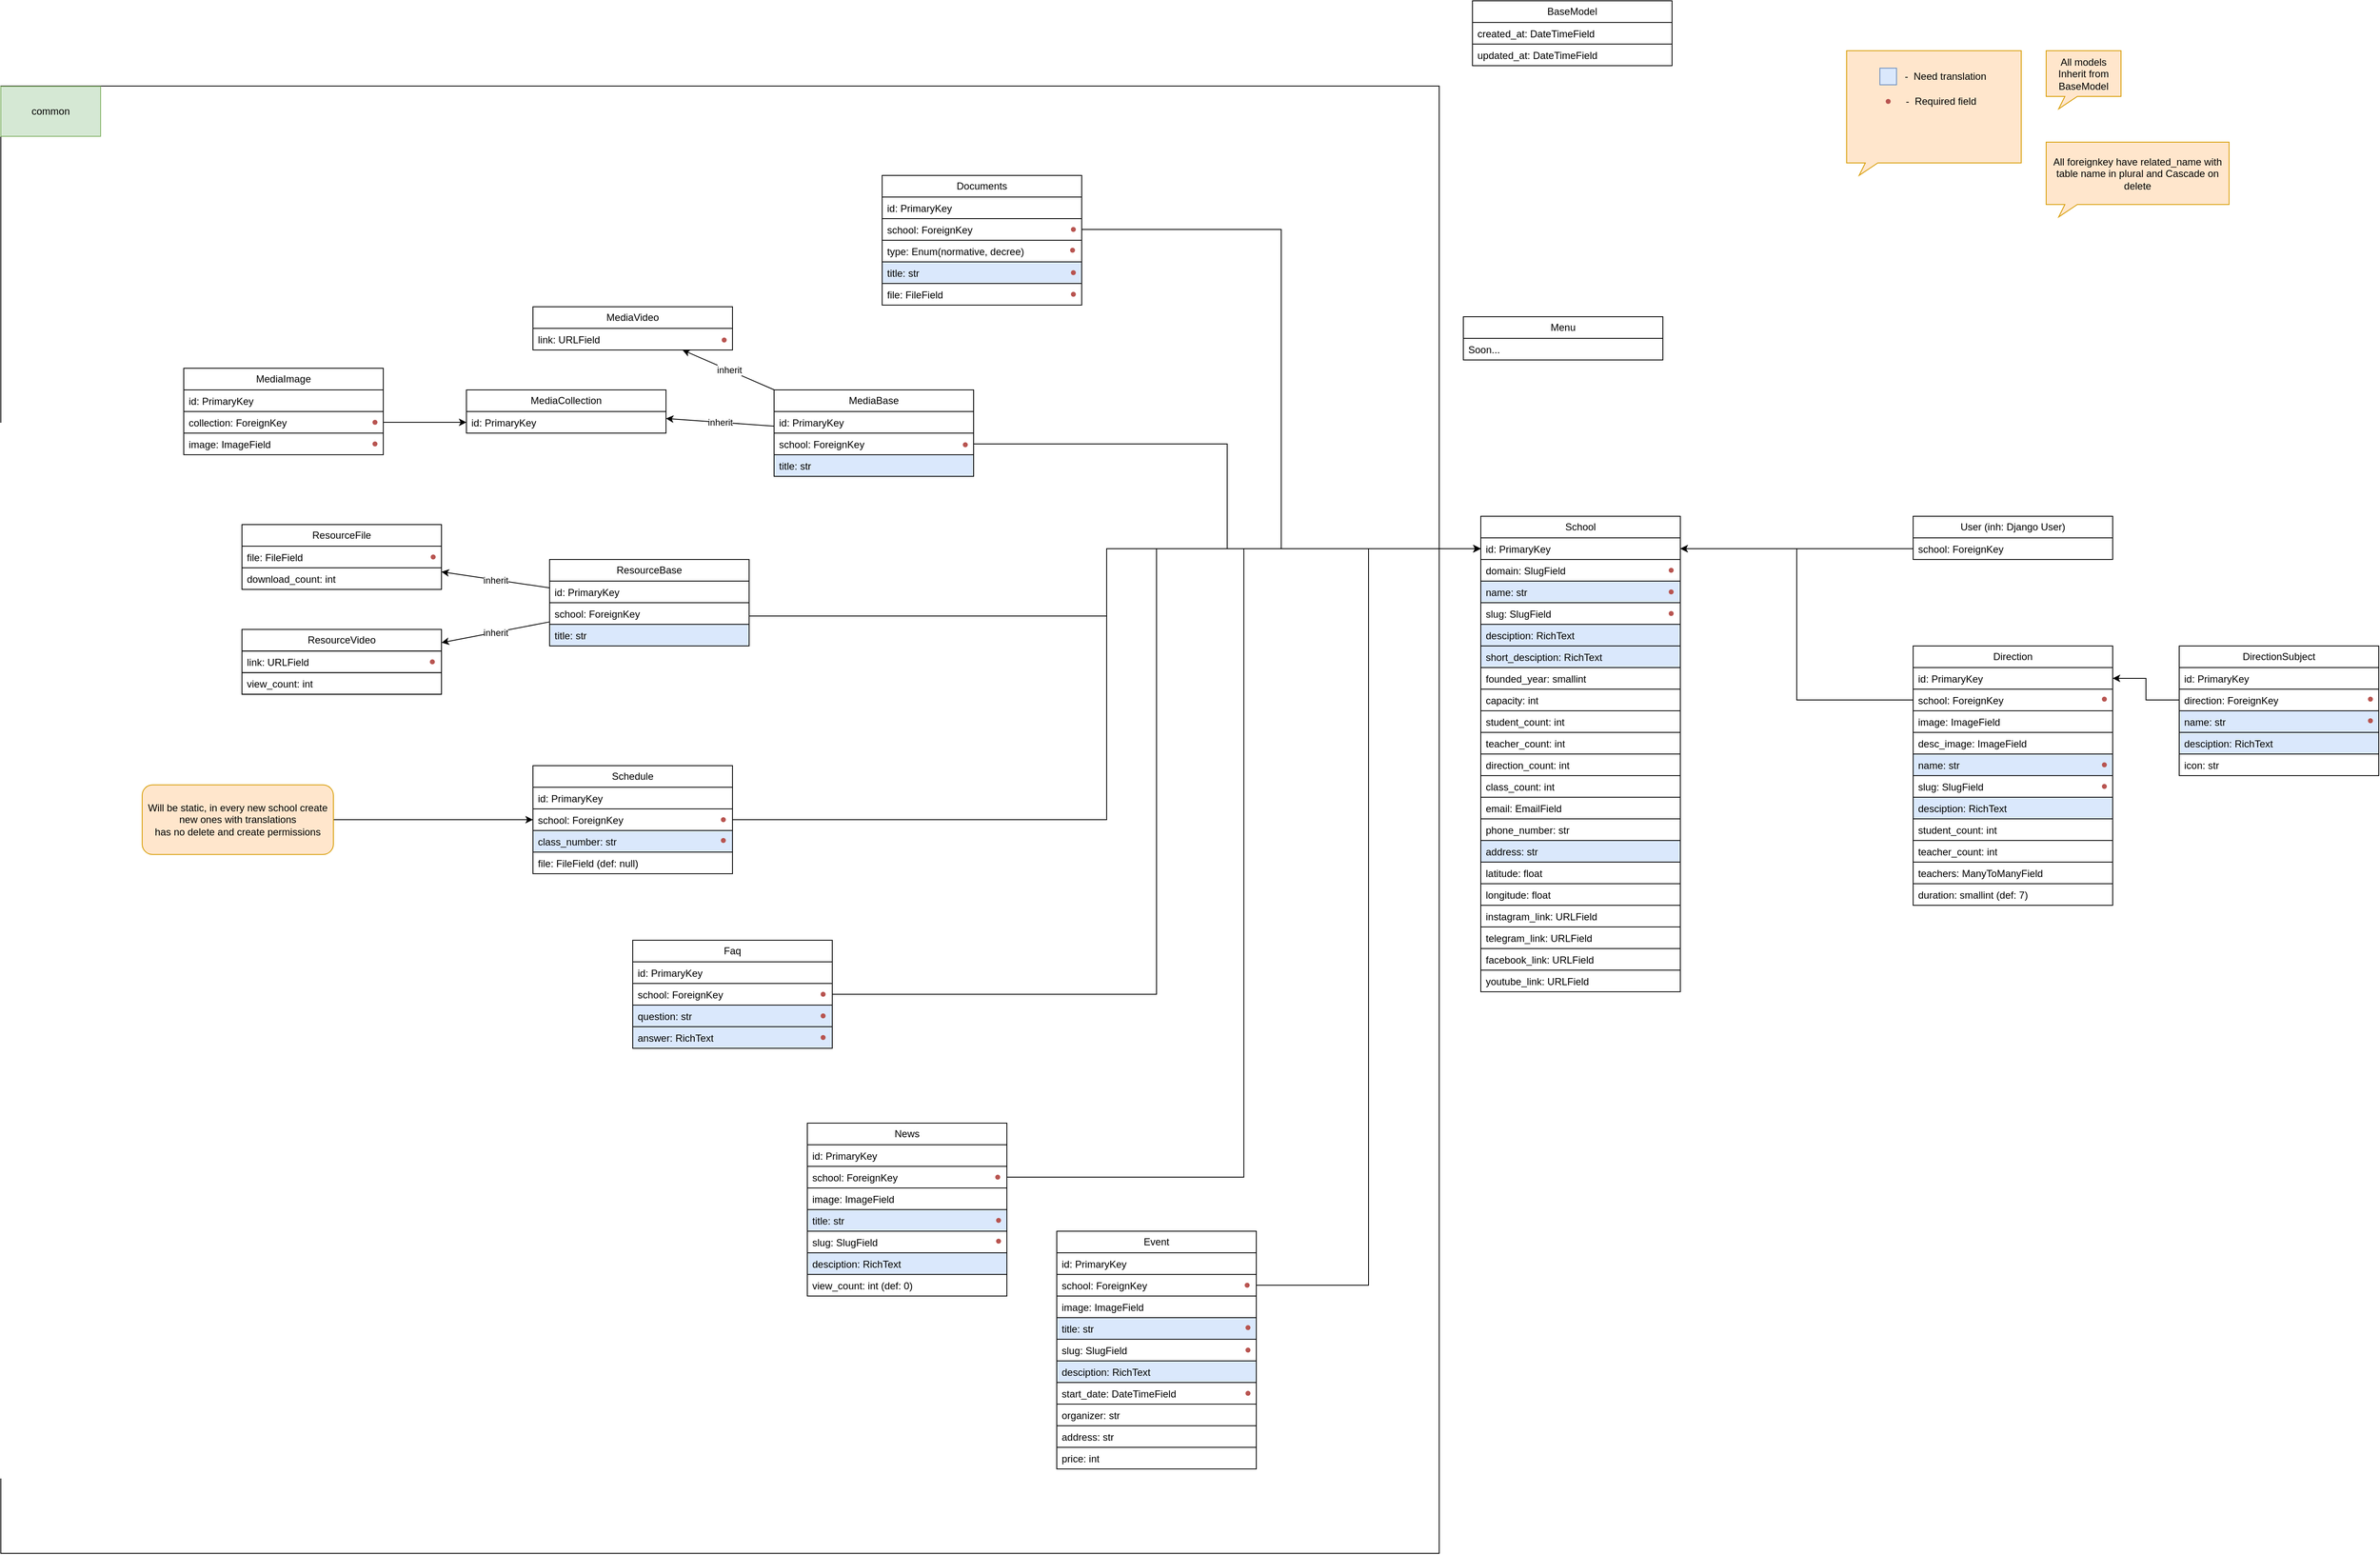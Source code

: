 <mxfile version="27.0.2">
  <diagram name="Страница — 1" id="idz48Kh1N43ma_Tko4TW">
    <mxGraphModel dx="3466" dy="2366" grid="1" gridSize="10" guides="1" tooltips="1" connect="1" arrows="1" fold="1" page="1" pageScale="1" pageWidth="10000" pageHeight="10000" math="0" shadow="0">
      <root>
        <mxCell id="0" />
        <mxCell id="1" parent="0" />
        <mxCell id="mSaknpqcMUBJ54xvDAs8-65" value="User (inh: Django User)" style="swimlane;fontStyle=0;childLayout=stackLayout;horizontal=1;startSize=26;fillColor=none;horizontalStack=0;resizeParent=1;resizeParentMax=0;resizeLast=0;collapsible=1;marginBottom=0;whiteSpace=wrap;html=1;" vertex="1" parent="1">
          <mxGeometry x="4350" y="1060" width="240" height="52" as="geometry" />
        </mxCell>
        <mxCell id="mSaknpqcMUBJ54xvDAs8-66" value="school: ForeignKey" style="text;strokeColor=default;fillColor=none;align=left;verticalAlign=top;spacingLeft=4;spacingRight=4;overflow=hidden;rotatable=0;points=[[0,0.5],[1,0.5]];portConstraint=eastwest;whiteSpace=wrap;html=1;" vertex="1" parent="mSaknpqcMUBJ54xvDAs8-65">
          <mxGeometry y="26" width="240" height="26" as="geometry" />
        </mxCell>
        <mxCell id="mSaknpqcMUBJ54xvDAs8-78" style="edgeStyle=orthogonalEdgeStyle;rounded=0;orthogonalLoop=1;jettySize=auto;html=1;" edge="1" parent="1" source="mSaknpqcMUBJ54xvDAs8-66" target="mSaknpqcMUBJ54xvDAs8-53">
          <mxGeometry relative="1" as="geometry" />
        </mxCell>
        <mxCell id="mSaknpqcMUBJ54xvDAs8-93" style="edgeStyle=orthogonalEdgeStyle;rounded=0;orthogonalLoop=1;jettySize=auto;html=1;" edge="1" parent="1" source="mSaknpqcMUBJ54xvDAs8-92" target="mSaknpqcMUBJ54xvDAs8-53">
          <mxGeometry relative="1" as="geometry" />
        </mxCell>
        <mxCell id="mSaknpqcMUBJ54xvDAs8-113" value="BaseModel" style="swimlane;fontStyle=0;childLayout=stackLayout;horizontal=1;startSize=26;fillColor=none;horizontalStack=0;resizeParent=1;resizeParentMax=0;resizeLast=0;collapsible=1;marginBottom=0;whiteSpace=wrap;html=1;" vertex="1" parent="1">
          <mxGeometry x="3820" y="440" width="240" height="78" as="geometry" />
        </mxCell>
        <mxCell id="mSaknpqcMUBJ54xvDAs8-114" value="created_at: DateTimeField" style="text;strokeColor=default;fillColor=none;align=left;verticalAlign=top;spacingLeft=4;spacingRight=4;overflow=hidden;rotatable=0;points=[[0,0.5],[1,0.5]];portConstraint=eastwest;whiteSpace=wrap;html=1;" vertex="1" parent="mSaknpqcMUBJ54xvDAs8-113">
          <mxGeometry y="26" width="240" height="26" as="geometry" />
        </mxCell>
        <mxCell id="mSaknpqcMUBJ54xvDAs8-115" value="updated_at: DateTimeField" style="text;strokeColor=default;fillColor=none;align=left;verticalAlign=top;spacingLeft=4;spacingRight=4;overflow=hidden;rotatable=0;points=[[0,0.5],[1,0.5]];portConstraint=eastwest;whiteSpace=wrap;html=1;" vertex="1" parent="mSaknpqcMUBJ54xvDAs8-113">
          <mxGeometry y="52" width="240" height="26" as="geometry" />
        </mxCell>
        <mxCell id="mSaknpqcMUBJ54xvDAs8-118" value="All models&lt;div&gt;Inherit from&lt;/div&gt;&lt;div&gt;BaseModel&lt;/div&gt;" style="whiteSpace=wrap;html=1;shape=mxgraph.basic.rectCallout;dx=30;dy=15;boundedLbl=1;fillColor=#ffe6cc;strokeColor=#d79b00;" vertex="1" parent="1">
          <mxGeometry x="4510" y="500" width="90" height="70" as="geometry" />
        </mxCell>
        <mxCell id="mSaknpqcMUBJ54xvDAs8-126" style="edgeStyle=orthogonalEdgeStyle;rounded=0;orthogonalLoop=1;jettySize=auto;html=1;" edge="1" parent="1" source="mSaknpqcMUBJ54xvDAs8-125" target="mSaknpqcMUBJ54xvDAs8-123">
          <mxGeometry relative="1" as="geometry" />
        </mxCell>
        <mxCell id="mSaknpqcMUBJ54xvDAs8-134" value="All foreignkey&amp;nbsp;&lt;span style=&quot;background-color: transparent; color: light-dark(rgb(0, 0, 0), rgb(255, 255, 255));&quot;&gt;have&amp;nbsp;related_name with table name in plural and Cascade on delete&lt;/span&gt;" style="whiteSpace=wrap;html=1;shape=mxgraph.basic.rectCallout;dx=30;dy=15;boundedLbl=1;fillColor=#ffe6cc;strokeColor=#d79b00;" vertex="1" parent="1">
          <mxGeometry x="4510" y="610" width="220" height="90" as="geometry" />
        </mxCell>
        <mxCell id="mSaknpqcMUBJ54xvDAs8-146" style="edgeStyle=orthogonalEdgeStyle;rounded=0;orthogonalLoop=1;jettySize=auto;html=1;" edge="1" parent="1" source="mSaknpqcMUBJ54xvDAs8-137" target="mSaknpqcMUBJ54xvDAs8-53">
          <mxGeometry relative="1" as="geometry" />
        </mxCell>
        <mxCell id="mSaknpqcMUBJ54xvDAs8-169" style="edgeStyle=orthogonalEdgeStyle;rounded=0;orthogonalLoop=1;jettySize=auto;html=1;" edge="1" parent="1" source="mSaknpqcMUBJ54xvDAs8-163" target="mSaknpqcMUBJ54xvDAs8-53">
          <mxGeometry relative="1" as="geometry" />
        </mxCell>
        <mxCell id="mSaknpqcMUBJ54xvDAs8-186" style="edgeStyle=orthogonalEdgeStyle;rounded=0;orthogonalLoop=1;jettySize=auto;html=1;" edge="1" parent="1" source="mSaknpqcMUBJ54xvDAs8-177" target="mSaknpqcMUBJ54xvDAs8-53">
          <mxGeometry relative="1" as="geometry" />
        </mxCell>
        <mxCell id="mSaknpqcMUBJ54xvDAs8-206" style="edgeStyle=orthogonalEdgeStyle;rounded=0;orthogonalLoop=1;jettySize=auto;html=1;" edge="1" parent="1" source="mSaknpqcMUBJ54xvDAs8-205" target="mSaknpqcMUBJ54xvDAs8-200">
          <mxGeometry relative="1" as="geometry" />
        </mxCell>
        <mxCell id="mSaknpqcMUBJ54xvDAs8-205" value="Will be static, in every new school create new ones with translations&lt;div&gt;has no delete and create permissions&lt;/div&gt;" style="rounded=1;whiteSpace=wrap;html=1;fillColor=#ffe6cc;strokeColor=#d79b00;" vertex="1" parent="1">
          <mxGeometry x="2220" y="1383.13" width="230" height="83.75" as="geometry" />
        </mxCell>
        <mxCell id="mSaknpqcMUBJ54xvDAs8-207" style="edgeStyle=orthogonalEdgeStyle;rounded=0;orthogonalLoop=1;jettySize=auto;html=1;" edge="1" parent="1" source="mSaknpqcMUBJ54xvDAs8-202" target="mSaknpqcMUBJ54xvDAs8-53">
          <mxGeometry relative="1" as="geometry" />
        </mxCell>
        <mxCell id="mSaknpqcMUBJ54xvDAs8-230" value="" style="group" vertex="1" connectable="0" parent="1">
          <mxGeometry x="4270" y="500" width="210" height="150" as="geometry" />
        </mxCell>
        <mxCell id="mSaknpqcMUBJ54xvDAs8-156" value="" style="whiteSpace=wrap;html=1;shape=mxgraph.basic.rectCallout;dx=30;dy=15;boundedLbl=1;strokeColor=#d79b00;fillColor=#ffe6cc;" vertex="1" parent="mSaknpqcMUBJ54xvDAs8-230">
          <mxGeometry width="210" height="150" as="geometry" />
        </mxCell>
        <mxCell id="mSaknpqcMUBJ54xvDAs8-224" value="" style="group" vertex="1" connectable="0" parent="mSaknpqcMUBJ54xvDAs8-230">
          <mxGeometry x="40" y="16" width="130" height="30" as="geometry" />
        </mxCell>
        <mxCell id="mSaknpqcMUBJ54xvDAs8-221" value="&amp;nbsp;-&amp;nbsp; Need translation" style="rounded=0;whiteSpace=wrap;html=1;fillColor=none;align=right;strokeColor=none;" vertex="1" parent="mSaknpqcMUBJ54xvDAs8-224">
          <mxGeometry width="130" height="30" as="geometry" />
        </mxCell>
        <mxCell id="mSaknpqcMUBJ54xvDAs8-223" value="" style="rounded=0;whiteSpace=wrap;html=1;fillColor=#dae8fc;strokeColor=#6c8ebf;" vertex="1" parent="mSaknpqcMUBJ54xvDAs8-224">
          <mxGeometry y="5" width="20" height="20" as="geometry" />
        </mxCell>
        <mxCell id="mSaknpqcMUBJ54xvDAs8-225" value="" style="group" vertex="1" connectable="0" parent="mSaknpqcMUBJ54xvDAs8-230">
          <mxGeometry x="40" y="46" width="130" height="30" as="geometry" />
        </mxCell>
        <mxCell id="mSaknpqcMUBJ54xvDAs8-229" value="" style="group" vertex="1" connectable="0" parent="mSaknpqcMUBJ54xvDAs8-225">
          <mxGeometry width="130" height="30" as="geometry" />
        </mxCell>
        <mxCell id="mSaknpqcMUBJ54xvDAs8-226" value="-&amp;nbsp; Required field" style="rounded=0;whiteSpace=wrap;html=1;fillColor=none;align=right;strokeColor=none;" vertex="1" parent="mSaknpqcMUBJ54xvDAs8-229">
          <mxGeometry x="-2" width="120" height="30" as="geometry" />
        </mxCell>
        <mxCell id="mSaknpqcMUBJ54xvDAs8-228" value="" style="shape=waypoint;sketch=0;fillStyle=solid;size=6;pointerEvents=1;points=[];fillColor=#f8cecc;resizable=0;rotatable=0;perimeter=centerPerimeter;snapToPoint=1;strokeColor=#b85450;" vertex="1" parent="mSaknpqcMUBJ54xvDAs8-229">
          <mxGeometry y="5" width="20" height="20" as="geometry" />
        </mxCell>
        <mxCell id="mSaknpqcMUBJ54xvDAs8-254" style="edgeStyle=orthogonalEdgeStyle;rounded=0;orthogonalLoop=1;jettySize=auto;html=1;" edge="1" parent="1" source="mSaknpqcMUBJ54xvDAs8-251" target="mSaknpqcMUBJ54xvDAs8-53">
          <mxGeometry relative="1" as="geometry">
            <Array as="points">
              <mxPoint x="3380" y="1180" />
              <mxPoint x="3380" y="1099" />
            </Array>
          </mxGeometry>
        </mxCell>
        <mxCell id="mSaknpqcMUBJ54xvDAs8-272" value="" style="group" vertex="1" connectable="0" parent="1">
          <mxGeometry x="2690" y="1360" width="240" height="130" as="geometry" />
        </mxCell>
        <mxCell id="mSaknpqcMUBJ54xvDAs8-200" value="Schedule" style="swimlane;fontStyle=0;childLayout=stackLayout;horizontal=1;startSize=26;fillColor=none;horizontalStack=0;resizeParent=1;resizeParentMax=0;resizeLast=0;collapsible=1;marginBottom=0;whiteSpace=wrap;html=1;" vertex="1" parent="mSaknpqcMUBJ54xvDAs8-272">
          <mxGeometry width="240" height="130" as="geometry" />
        </mxCell>
        <mxCell id="mSaknpqcMUBJ54xvDAs8-201" value="id: PrimaryKey" style="text;strokeColor=default;fillColor=none;align=left;verticalAlign=top;spacingLeft=4;spacingRight=4;overflow=hidden;rotatable=0;points=[[0,0.5],[1,0.5]];portConstraint=eastwest;whiteSpace=wrap;html=1;" vertex="1" parent="mSaknpqcMUBJ54xvDAs8-200">
          <mxGeometry y="26" width="240" height="26" as="geometry" />
        </mxCell>
        <mxCell id="mSaknpqcMUBJ54xvDAs8-202" value="school: ForeignKey" style="text;strokeColor=default;fillColor=none;align=left;verticalAlign=top;spacingLeft=4;spacingRight=4;overflow=hidden;rotatable=0;points=[[0,0.5],[1,0.5]];portConstraint=eastwest;whiteSpace=wrap;html=1;" vertex="1" parent="mSaknpqcMUBJ54xvDAs8-200">
          <mxGeometry y="52" width="240" height="26" as="geometry" />
        </mxCell>
        <mxCell id="mSaknpqcMUBJ54xvDAs8-203" value="class_number: str" style="text;strokeColor=#000000;fillColor=#dae8fc;align=left;verticalAlign=top;spacingLeft=4;spacingRight=4;overflow=hidden;rotatable=0;points=[[0,0.5],[1,0.5]];portConstraint=eastwest;whiteSpace=wrap;html=1;" vertex="1" parent="mSaknpqcMUBJ54xvDAs8-200">
          <mxGeometry y="78" width="240" height="26" as="geometry" />
        </mxCell>
        <mxCell id="mSaknpqcMUBJ54xvDAs8-204" value="file: FileField (def: null)" style="text;strokeColor=#000000;fillColor=none;align=left;verticalAlign=top;spacingLeft=4;spacingRight=4;overflow=hidden;rotatable=0;points=[[0,0.5],[1,0.5]];portConstraint=eastwest;whiteSpace=wrap;html=1;" vertex="1" parent="mSaknpqcMUBJ54xvDAs8-200">
          <mxGeometry y="104" width="240" height="26" as="geometry" />
        </mxCell>
        <mxCell id="mSaknpqcMUBJ54xvDAs8-241" value="&#xa;" style="shape=waypoint;sketch=0;fillStyle=solid;size=6;pointerEvents=1;points=[];fillColor=#f8cecc;resizable=0;rotatable=0;perimeter=centerPerimeter;snapToPoint=1;strokeColor=#b85450;" vertex="1" parent="mSaknpqcMUBJ54xvDAs8-272">
          <mxGeometry x="219" y="80" width="20" height="20" as="geometry" />
        </mxCell>
        <mxCell id="mSaknpqcMUBJ54xvDAs8-242" value="&#xa;" style="shape=waypoint;sketch=0;fillStyle=solid;size=6;pointerEvents=1;points=[];fillColor=#f8cecc;resizable=0;rotatable=0;perimeter=centerPerimeter;snapToPoint=1;strokeColor=#b85450;" vertex="1" parent="mSaknpqcMUBJ54xvDAs8-272">
          <mxGeometry x="219" y="55" width="20" height="20" as="geometry" />
        </mxCell>
        <mxCell id="mSaknpqcMUBJ54xvDAs8-273" value="" style="group" vertex="1" connectable="0" parent="1">
          <mxGeometry x="2810" y="1570" width="240" height="130" as="geometry" />
        </mxCell>
        <mxCell id="mSaknpqcMUBJ54xvDAs8-175" value="Faq" style="swimlane;fontStyle=0;childLayout=stackLayout;horizontal=1;startSize=26;fillColor=none;horizontalStack=0;resizeParent=1;resizeParentMax=0;resizeLast=0;collapsible=1;marginBottom=0;whiteSpace=wrap;html=1;" vertex="1" parent="mSaknpqcMUBJ54xvDAs8-273">
          <mxGeometry width="240" height="130" as="geometry" />
        </mxCell>
        <mxCell id="mSaknpqcMUBJ54xvDAs8-176" value="id: PrimaryKey" style="text;strokeColor=default;fillColor=none;align=left;verticalAlign=top;spacingLeft=4;spacingRight=4;overflow=hidden;rotatable=0;points=[[0,0.5],[1,0.5]];portConstraint=eastwest;whiteSpace=wrap;html=1;" vertex="1" parent="mSaknpqcMUBJ54xvDAs8-175">
          <mxGeometry y="26" width="240" height="26" as="geometry" />
        </mxCell>
        <mxCell id="mSaknpqcMUBJ54xvDAs8-177" value="school: ForeignKey" style="text;strokeColor=default;fillColor=none;align=left;verticalAlign=top;spacingLeft=4;spacingRight=4;overflow=hidden;rotatable=0;points=[[0,0.5],[1,0.5]];portConstraint=eastwest;whiteSpace=wrap;html=1;" vertex="1" parent="mSaknpqcMUBJ54xvDAs8-175">
          <mxGeometry y="52" width="240" height="26" as="geometry" />
        </mxCell>
        <mxCell id="mSaknpqcMUBJ54xvDAs8-179" value="question: str" style="text;strokeColor=#000000;fillColor=#dae8fc;align=left;verticalAlign=top;spacingLeft=4;spacingRight=4;overflow=hidden;rotatable=0;points=[[0,0.5],[1,0.5]];portConstraint=eastwest;whiteSpace=wrap;html=1;" vertex="1" parent="mSaknpqcMUBJ54xvDAs8-175">
          <mxGeometry y="78" width="240" height="26" as="geometry" />
        </mxCell>
        <mxCell id="mSaknpqcMUBJ54xvDAs8-181" value="answer: RichText" style="text;strokeColor=#000000;fillColor=#dae8fc;align=left;verticalAlign=top;spacingLeft=4;spacingRight=4;overflow=hidden;rotatable=0;points=[[0,0.5],[1,0.5]];portConstraint=eastwest;whiteSpace=wrap;html=1;" vertex="1" parent="mSaknpqcMUBJ54xvDAs8-175">
          <mxGeometry y="104" width="240" height="26" as="geometry" />
        </mxCell>
        <mxCell id="mSaknpqcMUBJ54xvDAs8-238" value="&#xa;" style="shape=waypoint;sketch=0;fillStyle=solid;size=6;pointerEvents=1;points=[];fillColor=#f8cecc;resizable=0;rotatable=0;perimeter=centerPerimeter;snapToPoint=1;strokeColor=#b85450;" vertex="1" parent="mSaknpqcMUBJ54xvDAs8-273">
          <mxGeometry x="219" y="55" width="20" height="20" as="geometry" />
        </mxCell>
        <mxCell id="mSaknpqcMUBJ54xvDAs8-239" value="&#xa;" style="shape=waypoint;sketch=0;fillStyle=solid;size=6;pointerEvents=1;points=[];fillColor=#f8cecc;resizable=0;rotatable=0;perimeter=centerPerimeter;snapToPoint=1;strokeColor=#b85450;" vertex="1" parent="mSaknpqcMUBJ54xvDAs8-273">
          <mxGeometry x="219" y="81" width="20" height="20" as="geometry" />
        </mxCell>
        <mxCell id="mSaknpqcMUBJ54xvDAs8-240" value="&#xa;" style="shape=waypoint;sketch=0;fillStyle=solid;size=6;pointerEvents=1;points=[];fillColor=#f8cecc;resizable=0;rotatable=0;perimeter=centerPerimeter;snapToPoint=1;strokeColor=#b85450;" vertex="1" parent="mSaknpqcMUBJ54xvDAs8-273">
          <mxGeometry x="219" y="107" width="20" height="20" as="geometry" />
        </mxCell>
        <mxCell id="mSaknpqcMUBJ54xvDAs8-274" value="" style="group" vertex="1" connectable="0" parent="1">
          <mxGeometry x="3020" y="1790" width="240" height="208" as="geometry" />
        </mxCell>
        <mxCell id="mSaknpqcMUBJ54xvDAs8-135" value="News" style="swimlane;fontStyle=0;childLayout=stackLayout;horizontal=1;startSize=26;fillColor=none;horizontalStack=0;resizeParent=1;resizeParentMax=0;resizeLast=0;collapsible=1;marginBottom=0;whiteSpace=wrap;html=1;" vertex="1" parent="mSaknpqcMUBJ54xvDAs8-274">
          <mxGeometry width="240" height="208" as="geometry" />
        </mxCell>
        <mxCell id="mSaknpqcMUBJ54xvDAs8-136" value="id: PrimaryKey" style="text;strokeColor=default;fillColor=none;align=left;verticalAlign=top;spacingLeft=4;spacingRight=4;overflow=hidden;rotatable=0;points=[[0,0.5],[1,0.5]];portConstraint=eastwest;whiteSpace=wrap;html=1;" vertex="1" parent="mSaknpqcMUBJ54xvDAs8-135">
          <mxGeometry y="26" width="240" height="26" as="geometry" />
        </mxCell>
        <mxCell id="mSaknpqcMUBJ54xvDAs8-137" value="school: ForeignKey" style="text;strokeColor=default;fillColor=none;align=left;verticalAlign=top;spacingLeft=4;spacingRight=4;overflow=hidden;rotatable=0;points=[[0,0.5],[1,0.5]];portConstraint=eastwest;whiteSpace=wrap;html=1;" vertex="1" parent="mSaknpqcMUBJ54xvDAs8-135">
          <mxGeometry y="52" width="240" height="26" as="geometry" />
        </mxCell>
        <mxCell id="mSaknpqcMUBJ54xvDAs8-138" value="image: ImageField" style="text;strokeColor=default;fillColor=none;align=left;verticalAlign=top;spacingLeft=4;spacingRight=4;overflow=hidden;rotatable=0;points=[[0,0.5],[1,0.5]];portConstraint=eastwest;whiteSpace=wrap;html=1;" vertex="1" parent="mSaknpqcMUBJ54xvDAs8-135">
          <mxGeometry y="78" width="240" height="26" as="geometry" />
        </mxCell>
        <mxCell id="mSaknpqcMUBJ54xvDAs8-152" value="title: str" style="text;strokeColor=#000000;fillColor=#dae8fc;align=left;verticalAlign=top;spacingLeft=4;spacingRight=4;overflow=hidden;rotatable=0;points=[[0,0.5],[1,0.5]];portConstraint=eastwest;whiteSpace=wrap;html=1;" vertex="1" parent="mSaknpqcMUBJ54xvDAs8-135">
          <mxGeometry y="104" width="240" height="26" as="geometry" />
        </mxCell>
        <mxCell id="mSaknpqcMUBJ54xvDAs8-140" value="slug: SlugField" style="text;strokeColor=#000000;fillColor=none;align=left;verticalAlign=top;spacingLeft=4;spacingRight=4;overflow=hidden;rotatable=0;points=[[0,0.5],[1,0.5]];portConstraint=eastwest;whiteSpace=wrap;html=1;" vertex="1" parent="mSaknpqcMUBJ54xvDAs8-135">
          <mxGeometry y="130" width="240" height="26" as="geometry" />
        </mxCell>
        <mxCell id="mSaknpqcMUBJ54xvDAs8-141" value="desciption: RichText" style="text;strokeColor=#000000;fillColor=#dae8fc;align=left;verticalAlign=top;spacingLeft=4;spacingRight=4;overflow=hidden;rotatable=0;points=[[0,0.5],[1,0.5]];portConstraint=eastwest;whiteSpace=wrap;html=1;" vertex="1" parent="mSaknpqcMUBJ54xvDAs8-135">
          <mxGeometry y="156" width="240" height="26" as="geometry" />
        </mxCell>
        <mxCell id="mSaknpqcMUBJ54xvDAs8-142" value="view_count: int (def: 0)" style="text;align=left;verticalAlign=top;spacingLeft=4;spacingRight=4;overflow=hidden;rotatable=0;points=[[0,0.5],[1,0.5]];portConstraint=eastwest;whiteSpace=wrap;html=1;strokeColor=default;" vertex="1" parent="mSaknpqcMUBJ54xvDAs8-135">
          <mxGeometry y="182" width="240" height="26" as="geometry" />
        </mxCell>
        <mxCell id="mSaknpqcMUBJ54xvDAs8-235" value="&#xa;" style="shape=waypoint;sketch=0;fillStyle=solid;size=6;pointerEvents=1;points=[];fillColor=#f8cecc;resizable=0;rotatable=0;perimeter=centerPerimeter;snapToPoint=1;strokeColor=#b85450;" vertex="1" parent="mSaknpqcMUBJ54xvDAs8-274">
          <mxGeometry x="219" y="55" width="20" height="20" as="geometry" />
        </mxCell>
        <mxCell id="mSaknpqcMUBJ54xvDAs8-236" value="&#xa;" style="shape=waypoint;sketch=0;fillStyle=solid;size=6;pointerEvents=1;points=[];fillColor=#f8cecc;resizable=0;rotatable=0;perimeter=centerPerimeter;snapToPoint=1;strokeColor=#b85450;" vertex="1" parent="mSaknpqcMUBJ54xvDAs8-274">
          <mxGeometry x="220" y="107" width="20" height="20" as="geometry" />
        </mxCell>
        <mxCell id="mSaknpqcMUBJ54xvDAs8-237" value="&#xa;" style="shape=waypoint;sketch=0;fillStyle=solid;size=6;pointerEvents=1;points=[];fillColor=#f8cecc;resizable=0;rotatable=0;perimeter=centerPerimeter;snapToPoint=1;strokeColor=#b85450;" vertex="1" parent="mSaknpqcMUBJ54xvDAs8-274">
          <mxGeometry x="220" y="132" width="20" height="20" as="geometry" />
        </mxCell>
        <mxCell id="mSaknpqcMUBJ54xvDAs8-275" value="" style="group" vertex="1" connectable="0" parent="1">
          <mxGeometry x="3320" y="1920" width="240" height="286" as="geometry" />
        </mxCell>
        <mxCell id="mSaknpqcMUBJ54xvDAs8-161" value="Event" style="swimlane;fontStyle=0;childLayout=stackLayout;horizontal=1;startSize=26;fillColor=none;horizontalStack=0;resizeParent=1;resizeParentMax=0;resizeLast=0;collapsible=1;marginBottom=0;whiteSpace=wrap;html=1;" vertex="1" parent="mSaknpqcMUBJ54xvDAs8-275">
          <mxGeometry width="240" height="286" as="geometry" />
        </mxCell>
        <mxCell id="mSaknpqcMUBJ54xvDAs8-162" value="id: PrimaryKey" style="text;strokeColor=default;fillColor=none;align=left;verticalAlign=top;spacingLeft=4;spacingRight=4;overflow=hidden;rotatable=0;points=[[0,0.5],[1,0.5]];portConstraint=eastwest;whiteSpace=wrap;html=1;" vertex="1" parent="mSaknpqcMUBJ54xvDAs8-161">
          <mxGeometry y="26" width="240" height="26" as="geometry" />
        </mxCell>
        <mxCell id="mSaknpqcMUBJ54xvDAs8-163" value="school: ForeignKey" style="text;strokeColor=default;fillColor=none;align=left;verticalAlign=top;spacingLeft=4;spacingRight=4;overflow=hidden;rotatable=0;points=[[0,0.5],[1,0.5]];portConstraint=eastwest;whiteSpace=wrap;html=1;" vertex="1" parent="mSaknpqcMUBJ54xvDAs8-161">
          <mxGeometry y="52" width="240" height="26" as="geometry" />
        </mxCell>
        <mxCell id="mSaknpqcMUBJ54xvDAs8-164" value="image: ImageField" style="text;strokeColor=default;fillColor=none;align=left;verticalAlign=top;spacingLeft=4;spacingRight=4;overflow=hidden;rotatable=0;points=[[0,0.5],[1,0.5]];portConstraint=eastwest;whiteSpace=wrap;html=1;" vertex="1" parent="mSaknpqcMUBJ54xvDAs8-161">
          <mxGeometry y="78" width="240" height="26" as="geometry" />
        </mxCell>
        <mxCell id="mSaknpqcMUBJ54xvDAs8-165" value="title: str" style="text;strokeColor=#000000;fillColor=#dae8fc;align=left;verticalAlign=top;spacingLeft=4;spacingRight=4;overflow=hidden;rotatable=0;points=[[0,0.5],[1,0.5]];portConstraint=eastwest;whiteSpace=wrap;html=1;" vertex="1" parent="mSaknpqcMUBJ54xvDAs8-161">
          <mxGeometry y="104" width="240" height="26" as="geometry" />
        </mxCell>
        <mxCell id="mSaknpqcMUBJ54xvDAs8-166" value="slug: SlugField" style="text;strokeColor=#000000;fillColor=none;align=left;verticalAlign=top;spacingLeft=4;spacingRight=4;overflow=hidden;rotatable=0;points=[[0,0.5],[1,0.5]];portConstraint=eastwest;whiteSpace=wrap;html=1;" vertex="1" parent="mSaknpqcMUBJ54xvDAs8-161">
          <mxGeometry y="130" width="240" height="26" as="geometry" />
        </mxCell>
        <mxCell id="mSaknpqcMUBJ54xvDAs8-167" value="desciption: RichText" style="text;strokeColor=#000000;fillColor=#dae8fc;align=left;verticalAlign=top;spacingLeft=4;spacingRight=4;overflow=hidden;rotatable=0;points=[[0,0.5],[1,0.5]];portConstraint=eastwest;whiteSpace=wrap;html=1;" vertex="1" parent="mSaknpqcMUBJ54xvDAs8-161">
          <mxGeometry y="156" width="240" height="26" as="geometry" />
        </mxCell>
        <mxCell id="mSaknpqcMUBJ54xvDAs8-170" value="start_date: DateTimeField" style="text;align=left;verticalAlign=top;spacingLeft=4;spacingRight=4;overflow=hidden;rotatable=0;points=[[0,0.5],[1,0.5]];portConstraint=eastwest;whiteSpace=wrap;html=1;strokeColor=default;" vertex="1" parent="mSaknpqcMUBJ54xvDAs8-161">
          <mxGeometry y="182" width="240" height="26" as="geometry" />
        </mxCell>
        <mxCell id="mSaknpqcMUBJ54xvDAs8-168" value="organizer: str" style="text;align=left;verticalAlign=top;spacingLeft=4;spacingRight=4;overflow=hidden;rotatable=0;points=[[0,0.5],[1,0.5]];portConstraint=eastwest;whiteSpace=wrap;html=1;strokeColor=default;" vertex="1" parent="mSaknpqcMUBJ54xvDAs8-161">
          <mxGeometry y="208" width="240" height="26" as="geometry" />
        </mxCell>
        <mxCell id="mSaknpqcMUBJ54xvDAs8-173" value="address: str" style="text;align=left;verticalAlign=top;spacingLeft=4;spacingRight=4;overflow=hidden;rotatable=0;points=[[0,0.5],[1,0.5]];portConstraint=eastwest;whiteSpace=wrap;html=1;strokeColor=default;" vertex="1" parent="mSaknpqcMUBJ54xvDAs8-161">
          <mxGeometry y="234" width="240" height="26" as="geometry" />
        </mxCell>
        <mxCell id="mSaknpqcMUBJ54xvDAs8-174" value="price: int" style="text;align=left;verticalAlign=top;spacingLeft=4;spacingRight=4;overflow=hidden;rotatable=0;points=[[0,0.5],[1,0.5]];portConstraint=eastwest;whiteSpace=wrap;html=1;strokeColor=default;" vertex="1" parent="mSaknpqcMUBJ54xvDAs8-161">
          <mxGeometry y="260" width="240" height="26" as="geometry" />
        </mxCell>
        <mxCell id="mSaknpqcMUBJ54xvDAs8-231" value="" style="shape=waypoint;sketch=0;fillStyle=solid;size=6;pointerEvents=1;points=[];fillColor=#f8cecc;resizable=0;rotatable=0;perimeter=centerPerimeter;snapToPoint=1;strokeColor=#b85450;" vertex="1" parent="mSaknpqcMUBJ54xvDAs8-275">
          <mxGeometry x="219" y="55" width="20" height="20" as="geometry" />
        </mxCell>
        <mxCell id="mSaknpqcMUBJ54xvDAs8-232" value="" style="shape=waypoint;sketch=0;fillStyle=solid;size=6;pointerEvents=1;points=[];fillColor=#f8cecc;resizable=0;rotatable=0;perimeter=centerPerimeter;snapToPoint=1;strokeColor=#b85450;" vertex="1" parent="mSaknpqcMUBJ54xvDAs8-275">
          <mxGeometry x="220" y="106" width="20" height="20" as="geometry" />
        </mxCell>
        <mxCell id="mSaknpqcMUBJ54xvDAs8-233" value="" style="shape=waypoint;sketch=0;fillStyle=solid;size=6;pointerEvents=1;points=[];fillColor=#f8cecc;resizable=0;rotatable=0;perimeter=centerPerimeter;snapToPoint=1;strokeColor=#b85450;" vertex="1" parent="mSaknpqcMUBJ54xvDAs8-275">
          <mxGeometry x="220" y="133" width="20" height="20" as="geometry" />
        </mxCell>
        <mxCell id="mSaknpqcMUBJ54xvDAs8-234" value="" style="shape=waypoint;sketch=0;fillStyle=solid;size=6;pointerEvents=1;points=[];fillColor=#f8cecc;resizable=0;rotatable=0;perimeter=centerPerimeter;snapToPoint=1;strokeColor=#b85450;" vertex="1" parent="mSaknpqcMUBJ54xvDAs8-275">
          <mxGeometry x="220" y="185" width="20" height="20" as="geometry" />
        </mxCell>
        <mxCell id="mSaknpqcMUBJ54xvDAs8-276" value="" style="group" vertex="1" connectable="0" parent="1">
          <mxGeometry x="3830" y="1060" width="240" height="546" as="geometry" />
        </mxCell>
        <mxCell id="mSaknpqcMUBJ54xvDAs8-52" value="School" style="swimlane;fontStyle=0;childLayout=stackLayout;horizontal=1;startSize=26;fillColor=none;horizontalStack=0;resizeParent=1;resizeParentMax=0;resizeLast=0;collapsible=1;marginBottom=0;whiteSpace=wrap;html=1;" vertex="1" parent="mSaknpqcMUBJ54xvDAs8-276">
          <mxGeometry width="240" height="572" as="geometry">
            <mxRectangle x="3770" y="110" width="80" height="30" as="alternateBounds" />
          </mxGeometry>
        </mxCell>
        <mxCell id="mSaknpqcMUBJ54xvDAs8-53" value="id: PrimaryKey" style="text;strokeColor=default;fillColor=none;align=left;verticalAlign=top;spacingLeft=4;spacingRight=4;overflow=hidden;rotatable=0;points=[[0,0.5],[1,0.5]];portConstraint=eastwest;whiteSpace=wrap;html=1;" vertex="1" parent="mSaknpqcMUBJ54xvDAs8-52">
          <mxGeometry y="26" width="240" height="26" as="geometry" />
        </mxCell>
        <mxCell id="mSaknpqcMUBJ54xvDAs8-54" value="domain: SlugField" style="text;strokeColor=#000000;fillColor=none;align=left;verticalAlign=top;spacingLeft=4;spacingRight=4;overflow=hidden;rotatable=0;points=[[0,0.5],[1,0.5]];portConstraint=eastwest;whiteSpace=wrap;html=1;" vertex="1" parent="mSaknpqcMUBJ54xvDAs8-52">
          <mxGeometry y="52" width="240" height="26" as="geometry" />
        </mxCell>
        <mxCell id="mSaknpqcMUBJ54xvDAs8-382" value="name: str" style="text;strokeColor=#000000;fillColor=#dae8fc;align=left;verticalAlign=top;spacingLeft=4;spacingRight=4;overflow=hidden;rotatable=0;points=[[0,0.5],[1,0.5]];portConstraint=eastwest;whiteSpace=wrap;html=1;" vertex="1" parent="mSaknpqcMUBJ54xvDAs8-52">
          <mxGeometry y="78" width="240" height="26" as="geometry" />
        </mxCell>
        <mxCell id="mSaknpqcMUBJ54xvDAs8-150" value="slug:&amp;nbsp;SlugField" style="text;strokeColor=#000000;fillColor=none;align=left;verticalAlign=top;spacingLeft=4;spacingRight=4;overflow=hidden;rotatable=0;points=[[0,0.5],[1,0.5]];portConstraint=eastwest;whiteSpace=wrap;html=1;" vertex="1" parent="mSaknpqcMUBJ54xvDAs8-52">
          <mxGeometry y="104" width="240" height="26" as="geometry" />
        </mxCell>
        <mxCell id="mSaknpqcMUBJ54xvDAs8-55" value="desciption: RichText" style="text;strokeColor=#000000;fillColor=#dae8fc;align=left;verticalAlign=top;spacingLeft=4;spacingRight=4;overflow=hidden;rotatable=0;points=[[0,0.5],[1,0.5]];portConstraint=eastwest;whiteSpace=wrap;html=1;" vertex="1" parent="mSaknpqcMUBJ54xvDAs8-52">
          <mxGeometry y="130" width="240" height="26" as="geometry" />
        </mxCell>
        <mxCell id="mSaknpqcMUBJ54xvDAs8-90" value="short_desciption: RichText" style="text;strokeColor=#000000;fillColor=#dae8fc;align=left;verticalAlign=top;spacingLeft=4;spacingRight=4;overflow=hidden;rotatable=0;points=[[0,0.5],[1,0.5]];portConstraint=eastwest;whiteSpace=wrap;html=1;" vertex="1" parent="mSaknpqcMUBJ54xvDAs8-52">
          <mxGeometry y="156" width="240" height="26" as="geometry" />
        </mxCell>
        <mxCell id="mSaknpqcMUBJ54xvDAs8-56" value="founded_year: smallint" style="text;strokeColor=default;fillColor=none;align=left;verticalAlign=top;spacingLeft=4;spacingRight=4;overflow=hidden;rotatable=0;points=[[0,0.5],[1,0.5]];portConstraint=eastwest;whiteSpace=wrap;html=1;" vertex="1" parent="mSaknpqcMUBJ54xvDAs8-52">
          <mxGeometry y="182" width="240" height="26" as="geometry" />
        </mxCell>
        <mxCell id="mSaknpqcMUBJ54xvDAs8-57" value="capacity: int" style="text;strokeColor=default;fillColor=none;align=left;verticalAlign=top;spacingLeft=4;spacingRight=4;overflow=hidden;rotatable=0;points=[[0,0.5],[1,0.5]];portConstraint=eastwest;whiteSpace=wrap;html=1;" vertex="1" parent="mSaknpqcMUBJ54xvDAs8-52">
          <mxGeometry y="208" width="240" height="26" as="geometry" />
        </mxCell>
        <mxCell id="mSaknpqcMUBJ54xvDAs8-58" value="student_count: int" style="text;strokeColor=default;fillColor=none;align=left;verticalAlign=top;spacingLeft=4;spacingRight=4;overflow=hidden;rotatable=0;points=[[0,0.5],[1,0.5]];portConstraint=eastwest;whiteSpace=wrap;html=1;" vertex="1" parent="mSaknpqcMUBJ54xvDAs8-52">
          <mxGeometry y="234" width="240" height="26" as="geometry" />
        </mxCell>
        <mxCell id="mSaknpqcMUBJ54xvDAs8-59" value="teacher_count: int" style="text;strokeColor=default;fillColor=none;align=left;verticalAlign=top;spacingLeft=4;spacingRight=4;overflow=hidden;rotatable=0;points=[[0,0.5],[1,0.5]];portConstraint=eastwest;whiteSpace=wrap;html=1;" vertex="1" parent="mSaknpqcMUBJ54xvDAs8-52">
          <mxGeometry y="260" width="240" height="26" as="geometry" />
        </mxCell>
        <mxCell id="mSaknpqcMUBJ54xvDAs8-60" value="direction_count: int" style="text;strokeColor=default;fillColor=none;align=left;verticalAlign=top;spacingLeft=4;spacingRight=4;overflow=hidden;rotatable=0;points=[[0,0.5],[1,0.5]];portConstraint=eastwest;whiteSpace=wrap;html=1;" vertex="1" parent="mSaknpqcMUBJ54xvDAs8-52">
          <mxGeometry y="286" width="240" height="26" as="geometry" />
        </mxCell>
        <mxCell id="mSaknpqcMUBJ54xvDAs8-62" value="class_count: int" style="text;strokeColor=default;fillColor=none;align=left;verticalAlign=top;spacingLeft=4;spacingRight=4;overflow=hidden;rotatable=0;points=[[0,0.5],[1,0.5]];portConstraint=eastwest;whiteSpace=wrap;html=1;" vertex="1" parent="mSaknpqcMUBJ54xvDAs8-52">
          <mxGeometry y="312" width="240" height="26" as="geometry" />
        </mxCell>
        <mxCell id="mSaknpqcMUBJ54xvDAs8-61" value="email: EmailField" style="text;strokeColor=default;fillColor=none;align=left;verticalAlign=top;spacingLeft=4;spacingRight=4;overflow=hidden;rotatable=0;points=[[0,0.5],[1,0.5]];portConstraint=eastwest;whiteSpace=wrap;html=1;" vertex="1" parent="mSaknpqcMUBJ54xvDAs8-52">
          <mxGeometry y="338" width="240" height="26" as="geometry" />
        </mxCell>
        <mxCell id="mSaknpqcMUBJ54xvDAs8-63" value="phone_number: str" style="text;strokeColor=default;fillColor=none;align=left;verticalAlign=top;spacingLeft=4;spacingRight=4;overflow=hidden;rotatable=0;points=[[0,0.5],[1,0.5]];portConstraint=eastwest;whiteSpace=wrap;html=1;" vertex="1" parent="mSaknpqcMUBJ54xvDAs8-52">
          <mxGeometry y="364" width="240" height="26" as="geometry" />
        </mxCell>
        <mxCell id="mSaknpqcMUBJ54xvDAs8-64" value="address: str" style="text;strokeColor=#000000;fillColor=#dae8fc;align=left;verticalAlign=top;spacingLeft=4;spacingRight=4;overflow=hidden;rotatable=0;points=[[0,0.5],[1,0.5]];portConstraint=eastwest;whiteSpace=wrap;html=1;" vertex="1" parent="mSaknpqcMUBJ54xvDAs8-52">
          <mxGeometry y="390" width="240" height="26" as="geometry" />
        </mxCell>
        <mxCell id="mSaknpqcMUBJ54xvDAs8-84" value="latitude: float" style="text;align=left;verticalAlign=top;spacingLeft=4;spacingRight=4;overflow=hidden;rotatable=0;points=[[0,0.5],[1,0.5]];portConstraint=eastwest;whiteSpace=wrap;html=1;strokeColor=default;" vertex="1" parent="mSaknpqcMUBJ54xvDAs8-52">
          <mxGeometry y="416" width="240" height="26" as="geometry" />
        </mxCell>
        <mxCell id="mSaknpqcMUBJ54xvDAs8-89" value="longitude: float" style="text;align=left;verticalAlign=top;spacingLeft=4;spacingRight=4;overflow=hidden;rotatable=0;points=[[0,0.5],[1,0.5]];portConstraint=eastwest;whiteSpace=wrap;html=1;strokeColor=default;" vertex="1" parent="mSaknpqcMUBJ54xvDAs8-52">
          <mxGeometry y="442" width="240" height="26" as="geometry" />
        </mxCell>
        <mxCell id="mSaknpqcMUBJ54xvDAs8-88" value="instagram_link: URLField" style="text;align=left;verticalAlign=top;spacingLeft=4;spacingRight=4;overflow=hidden;rotatable=0;points=[[0,0.5],[1,0.5]];portConstraint=eastwest;whiteSpace=wrap;html=1;strokeColor=default;" vertex="1" parent="mSaknpqcMUBJ54xvDAs8-52">
          <mxGeometry y="468" width="240" height="26" as="geometry" />
        </mxCell>
        <mxCell id="mSaknpqcMUBJ54xvDAs8-85" value="telegram_link: URLField" style="text;align=left;verticalAlign=top;spacingLeft=4;spacingRight=4;overflow=hidden;rotatable=0;points=[[0,0.5],[1,0.5]];portConstraint=eastwest;whiteSpace=wrap;html=1;strokeColor=default;" vertex="1" parent="mSaknpqcMUBJ54xvDAs8-52">
          <mxGeometry y="494" width="240" height="26" as="geometry" />
        </mxCell>
        <mxCell id="mSaknpqcMUBJ54xvDAs8-86" value="facebook_link: URLField" style="text;align=left;verticalAlign=top;spacingLeft=4;spacingRight=4;overflow=hidden;rotatable=0;points=[[0,0.5],[1,0.5]];portConstraint=eastwest;whiteSpace=wrap;html=1;strokeColor=default;" vertex="1" parent="mSaknpqcMUBJ54xvDAs8-52">
          <mxGeometry y="520" width="240" height="26" as="geometry" />
        </mxCell>
        <mxCell id="mSaknpqcMUBJ54xvDAs8-87" value="youtube_link: URLField" style="text;align=left;verticalAlign=top;spacingLeft=4;spacingRight=4;overflow=hidden;rotatable=0;points=[[0,0.5],[1,0.5]];portConstraint=eastwest;whiteSpace=wrap;html=1;strokeColor=default;" vertex="1" parent="mSaknpqcMUBJ54xvDAs8-52">
          <mxGeometry y="546" width="240" height="26" as="geometry" />
        </mxCell>
        <mxCell id="mSaknpqcMUBJ54xvDAs8-210" value="" style="shape=waypoint;sketch=0;fillStyle=solid;size=6;pointerEvents=1;points=[];fillColor=#f8cecc;resizable=0;rotatable=0;perimeter=centerPerimeter;snapToPoint=1;strokeColor=#b85450;" vertex="1" parent="mSaknpqcMUBJ54xvDAs8-276">
          <mxGeometry x="219" y="55" width="20" height="20" as="geometry" />
        </mxCell>
        <mxCell id="mSaknpqcMUBJ54xvDAs8-211" value="" style="shape=waypoint;sketch=0;fillStyle=solid;size=6;pointerEvents=1;points=[];fillColor=#f8cecc;resizable=0;rotatable=0;perimeter=centerPerimeter;snapToPoint=1;strokeColor=#b85450;" vertex="1" parent="mSaknpqcMUBJ54xvDAs8-276">
          <mxGeometry x="219" y="81" width="20" height="20" as="geometry" />
        </mxCell>
        <mxCell id="mSaknpqcMUBJ54xvDAs8-277" value="" style="group" vertex="1" connectable="0" parent="1">
          <mxGeometry x="4350" y="1216" width="240" height="312" as="geometry" />
        </mxCell>
        <mxCell id="mSaknpqcMUBJ54xvDAs8-91" value="Direction" style="swimlane;fontStyle=0;childLayout=stackLayout;horizontal=1;startSize=26;fillColor=none;horizontalStack=0;resizeParent=1;resizeParentMax=0;resizeLast=0;collapsible=1;marginBottom=0;whiteSpace=wrap;html=1;" vertex="1" parent="mSaknpqcMUBJ54xvDAs8-277">
          <mxGeometry width="240" height="312" as="geometry" />
        </mxCell>
        <mxCell id="mSaknpqcMUBJ54xvDAs8-123" value="id: PrimaryKey" style="text;strokeColor=default;fillColor=none;align=left;verticalAlign=top;spacingLeft=4;spacingRight=4;overflow=hidden;rotatable=0;points=[[0,0.5],[1,0.5]];portConstraint=eastwest;whiteSpace=wrap;html=1;" vertex="1" parent="mSaknpqcMUBJ54xvDAs8-91">
          <mxGeometry y="26" width="240" height="26" as="geometry" />
        </mxCell>
        <mxCell id="mSaknpqcMUBJ54xvDAs8-92" value="school: ForeignKey" style="text;strokeColor=default;fillColor=none;align=left;verticalAlign=top;spacingLeft=4;spacingRight=4;overflow=hidden;rotatable=0;points=[[0,0.5],[1,0.5]];portConstraint=eastwest;whiteSpace=wrap;html=1;" vertex="1" parent="mSaknpqcMUBJ54xvDAs8-91">
          <mxGeometry y="52" width="240" height="26" as="geometry" />
        </mxCell>
        <mxCell id="mSaknpqcMUBJ54xvDAs8-122" value="image: ImageField" style="text;strokeColor=default;fillColor=none;align=left;verticalAlign=top;spacingLeft=4;spacingRight=4;overflow=hidden;rotatable=0;points=[[0,0.5],[1,0.5]];portConstraint=eastwest;whiteSpace=wrap;html=1;" vertex="1" parent="mSaknpqcMUBJ54xvDAs8-91">
          <mxGeometry y="78" width="240" height="26" as="geometry" />
        </mxCell>
        <mxCell id="mSaknpqcMUBJ54xvDAs8-105" value="desc_image: ImageField" style="text;strokeColor=default;fillColor=none;align=left;verticalAlign=top;spacingLeft=4;spacingRight=4;overflow=hidden;rotatable=0;points=[[0,0.5],[1,0.5]];portConstraint=eastwest;whiteSpace=wrap;html=1;" vertex="1" parent="mSaknpqcMUBJ54xvDAs8-91">
          <mxGeometry y="104" width="240" height="26" as="geometry" />
        </mxCell>
        <mxCell id="mSaknpqcMUBJ54xvDAs8-94" value="name: str" style="text;strokeColor=#000000;fillColor=#dae8fc;align=left;verticalAlign=top;spacingLeft=4;spacingRight=4;overflow=hidden;rotatable=0;points=[[0,0.5],[1,0.5]];portConstraint=eastwest;whiteSpace=wrap;html=1;" vertex="1" parent="mSaknpqcMUBJ54xvDAs8-91">
          <mxGeometry y="130" width="240" height="26" as="geometry" />
        </mxCell>
        <mxCell id="mSaknpqcMUBJ54xvDAs8-149" value="slug:&amp;nbsp;SlugField" style="text;strokeColor=#000000;fillColor=none;align=left;verticalAlign=top;spacingLeft=4;spacingRight=4;overflow=hidden;rotatable=0;points=[[0,0.5],[1,0.5]];portConstraint=eastwest;whiteSpace=wrap;html=1;" vertex="1" parent="mSaknpqcMUBJ54xvDAs8-91">
          <mxGeometry y="156" width="240" height="26" as="geometry" />
        </mxCell>
        <mxCell id="mSaknpqcMUBJ54xvDAs8-95" value="desciption: RichText" style="text;strokeColor=#000000;fillColor=#dae8fc;align=left;verticalAlign=top;spacingLeft=4;spacingRight=4;overflow=hidden;rotatable=0;points=[[0,0.5],[1,0.5]];portConstraint=eastwest;whiteSpace=wrap;html=1;" vertex="1" parent="mSaknpqcMUBJ54xvDAs8-91">
          <mxGeometry y="182" width="240" height="26" as="geometry" />
        </mxCell>
        <mxCell id="mSaknpqcMUBJ54xvDAs8-97" value="student_count: int" style="text;align=left;verticalAlign=top;spacingLeft=4;spacingRight=4;overflow=hidden;rotatable=0;points=[[0,0.5],[1,0.5]];portConstraint=eastwest;whiteSpace=wrap;html=1;strokeColor=default;" vertex="1" parent="mSaknpqcMUBJ54xvDAs8-91">
          <mxGeometry y="208" width="240" height="26" as="geometry" />
        </mxCell>
        <mxCell id="mSaknpqcMUBJ54xvDAs8-98" value="teacher_count: int" style="text;align=left;verticalAlign=top;spacingLeft=4;spacingRight=4;overflow=hidden;rotatable=0;points=[[0,0.5],[1,0.5]];portConstraint=eastwest;whiteSpace=wrap;html=1;strokeColor=default;" vertex="1" parent="mSaknpqcMUBJ54xvDAs8-91">
          <mxGeometry y="234" width="240" height="26" as="geometry" />
        </mxCell>
        <mxCell id="mSaknpqcMUBJ54xvDAs8-131" value="teachers: ManyToManyField" style="text;align=left;verticalAlign=top;spacingLeft=4;spacingRight=4;overflow=hidden;rotatable=0;points=[[0,0.5],[1,0.5]];portConstraint=eastwest;whiteSpace=wrap;html=1;strokeColor=default;" vertex="1" parent="mSaknpqcMUBJ54xvDAs8-91">
          <mxGeometry y="260" width="240" height="26" as="geometry" />
        </mxCell>
        <mxCell id="mSaknpqcMUBJ54xvDAs8-127" value="duration: smallint (def: 7)" style="text;align=left;verticalAlign=top;spacingLeft=4;spacingRight=4;overflow=hidden;rotatable=0;points=[[0,0.5],[1,0.5]];portConstraint=eastwest;whiteSpace=wrap;html=1;strokeColor=default;" vertex="1" parent="mSaknpqcMUBJ54xvDAs8-91">
          <mxGeometry y="286" width="240" height="26" as="geometry" />
        </mxCell>
        <mxCell id="mSaknpqcMUBJ54xvDAs8-213" value="" style="shape=waypoint;sketch=0;fillStyle=solid;size=6;pointerEvents=1;points=[];fillColor=#f8cecc;resizable=0;rotatable=0;perimeter=centerPerimeter;snapToPoint=1;strokeColor=#b85450;" vertex="1" parent="mSaknpqcMUBJ54xvDAs8-277">
          <mxGeometry x="220" y="54" width="20" height="20" as="geometry" />
        </mxCell>
        <mxCell id="mSaknpqcMUBJ54xvDAs8-214" value="" style="shape=waypoint;sketch=0;fillStyle=solid;size=6;pointerEvents=1;points=[];fillColor=#f8cecc;resizable=0;rotatable=0;perimeter=centerPerimeter;snapToPoint=1;strokeColor=#b85450;" vertex="1" parent="mSaknpqcMUBJ54xvDAs8-277">
          <mxGeometry x="220" y="133" width="20" height="20" as="geometry" />
        </mxCell>
        <mxCell id="mSaknpqcMUBJ54xvDAs8-215" value="" style="shape=waypoint;sketch=0;fillStyle=solid;size=6;pointerEvents=1;points=[];fillColor=#f8cecc;resizable=0;rotatable=0;perimeter=centerPerimeter;snapToPoint=1;strokeColor=#b85450;" vertex="1" parent="mSaknpqcMUBJ54xvDAs8-277">
          <mxGeometry x="220" y="159" width="20" height="20" as="geometry" />
        </mxCell>
        <mxCell id="mSaknpqcMUBJ54xvDAs8-278" value="" style="group" vertex="1" connectable="0" parent="1">
          <mxGeometry x="4670" y="1216" width="240" height="156" as="geometry" />
        </mxCell>
        <mxCell id="mSaknpqcMUBJ54xvDAs8-99" value="DirectionSubject" style="swimlane;fontStyle=0;childLayout=stackLayout;horizontal=1;startSize=26;fillColor=none;horizontalStack=0;resizeParent=1;resizeParentMax=0;resizeLast=0;collapsible=1;marginBottom=0;whiteSpace=wrap;html=1;" vertex="1" parent="mSaknpqcMUBJ54xvDAs8-278">
          <mxGeometry width="240" height="156" as="geometry" />
        </mxCell>
        <mxCell id="mSaknpqcMUBJ54xvDAs8-100" value="id: PrimaryKey" style="text;strokeColor=default;fillColor=none;align=left;verticalAlign=top;spacingLeft=4;spacingRight=4;overflow=hidden;rotatable=0;points=[[0,0.5],[1,0.5]];portConstraint=eastwest;whiteSpace=wrap;html=1;" vertex="1" parent="mSaknpqcMUBJ54xvDAs8-99">
          <mxGeometry y="26" width="240" height="26" as="geometry" />
        </mxCell>
        <mxCell id="mSaknpqcMUBJ54xvDAs8-125" value="direction: ForeignKey" style="text;strokeColor=default;fillColor=none;align=left;verticalAlign=top;spacingLeft=4;spacingRight=4;overflow=hidden;rotatable=0;points=[[0,0.5],[1,0.5]];portConstraint=eastwest;whiteSpace=wrap;html=1;" vertex="1" parent="mSaknpqcMUBJ54xvDAs8-99">
          <mxGeometry y="52" width="240" height="26" as="geometry" />
        </mxCell>
        <mxCell id="mSaknpqcMUBJ54xvDAs8-101" value="name: str" style="text;strokeColor=#000000;fillColor=#dae8fc;align=left;verticalAlign=top;spacingLeft=4;spacingRight=4;overflow=hidden;rotatable=0;points=[[0,0.5],[1,0.5]];portConstraint=eastwest;whiteSpace=wrap;html=1;" vertex="1" parent="mSaknpqcMUBJ54xvDAs8-99">
          <mxGeometry y="78" width="240" height="26" as="geometry" />
        </mxCell>
        <mxCell id="mSaknpqcMUBJ54xvDAs8-102" value="desciption: RichText" style="text;strokeColor=#000000;fillColor=#dae8fc;align=left;verticalAlign=top;spacingLeft=4;spacingRight=4;overflow=hidden;rotatable=0;points=[[0,0.5],[1,0.5]];portConstraint=eastwest;whiteSpace=wrap;html=1;" vertex="1" parent="mSaknpqcMUBJ54xvDAs8-99">
          <mxGeometry y="104" width="240" height="26" as="geometry" />
        </mxCell>
        <mxCell id="mSaknpqcMUBJ54xvDAs8-120" value="icon: str" style="text;strokeColor=default;fillColor=none;align=left;verticalAlign=top;spacingLeft=4;spacingRight=4;overflow=hidden;rotatable=0;points=[[0,0.5],[1,0.5]];portConstraint=eastwest;whiteSpace=wrap;html=1;" vertex="1" parent="mSaknpqcMUBJ54xvDAs8-99">
          <mxGeometry y="130" width="240" height="26" as="geometry" />
        </mxCell>
        <mxCell id="mSaknpqcMUBJ54xvDAs8-216" value="" style="shape=waypoint;sketch=0;fillStyle=solid;size=6;pointerEvents=1;points=[];fillColor=#f8cecc;resizable=0;rotatable=0;perimeter=centerPerimeter;snapToPoint=1;strokeColor=#b85450;" vertex="1" parent="mSaknpqcMUBJ54xvDAs8-278">
          <mxGeometry x="220" y="54" width="20" height="20" as="geometry" />
        </mxCell>
        <mxCell id="mSaknpqcMUBJ54xvDAs8-217" value="" style="shape=waypoint;sketch=0;fillStyle=solid;size=6;pointerEvents=1;points=[];fillColor=#f8cecc;resizable=0;rotatable=0;perimeter=centerPerimeter;snapToPoint=1;strokeColor=#b85450;" vertex="1" parent="mSaknpqcMUBJ54xvDAs8-278">
          <mxGeometry x="220" y="80" width="20" height="20" as="geometry" />
        </mxCell>
        <mxCell id="mSaknpqcMUBJ54xvDAs8-304" value="" style="endArrow=classic;html=1;rounded=0;" edge="1" parent="1" source="mSaknpqcMUBJ54xvDAs8-249" target="mSaknpqcMUBJ54xvDAs8-293">
          <mxGeometry relative="1" as="geometry">
            <mxPoint x="2580" y="1000" as="sourcePoint" />
            <mxPoint x="2430" y="910" as="targetPoint" />
          </mxGeometry>
        </mxCell>
        <mxCell id="mSaknpqcMUBJ54xvDAs8-305" value="inherit" style="edgeLabel;resizable=0;html=1;;align=center;verticalAlign=middle;" connectable="0" vertex="1" parent="mSaknpqcMUBJ54xvDAs8-304">
          <mxGeometry relative="1" as="geometry" />
        </mxCell>
        <mxCell id="mSaknpqcMUBJ54xvDAs8-318" value="" style="endArrow=classic;html=1;rounded=0;" edge="1" parent="1" source="mSaknpqcMUBJ54xvDAs8-249" target="mSaknpqcMUBJ54xvDAs8-307">
          <mxGeometry relative="1" as="geometry">
            <mxPoint x="2630" y="1216" as="sourcePoint" />
            <mxPoint x="2520" y="1161" as="targetPoint" />
          </mxGeometry>
        </mxCell>
        <mxCell id="mSaknpqcMUBJ54xvDAs8-319" value="inherit" style="edgeLabel;resizable=0;html=1;;align=center;verticalAlign=middle;" connectable="0" vertex="1" parent="mSaknpqcMUBJ54xvDAs8-318">
          <mxGeometry relative="1" as="geometry" />
        </mxCell>
        <mxCell id="mSaknpqcMUBJ54xvDAs8-249" value="ResourceBase" style="swimlane;fontStyle=0;childLayout=stackLayout;horizontal=1;startSize=26;fillColor=none;horizontalStack=0;resizeParent=1;resizeParentMax=0;resizeLast=0;collapsible=1;marginBottom=0;whiteSpace=wrap;html=1;" vertex="1" parent="1">
          <mxGeometry x="2710" y="1112" width="240" height="104" as="geometry" />
        </mxCell>
        <mxCell id="mSaknpqcMUBJ54xvDAs8-250" value="id: PrimaryKey" style="text;strokeColor=default;fillColor=none;align=left;verticalAlign=top;spacingLeft=4;spacingRight=4;overflow=hidden;rotatable=0;points=[[0,0.5],[1,0.5]];portConstraint=eastwest;whiteSpace=wrap;html=1;" vertex="1" parent="mSaknpqcMUBJ54xvDAs8-249">
          <mxGeometry y="26" width="240" height="26" as="geometry" />
        </mxCell>
        <mxCell id="mSaknpqcMUBJ54xvDAs8-251" value="school: ForeignKey" style="text;strokeColor=default;fillColor=none;align=left;verticalAlign=top;spacingLeft=4;spacingRight=4;overflow=hidden;rotatable=0;points=[[0,0.5],[1,0.5]];portConstraint=eastwest;whiteSpace=wrap;html=1;" vertex="1" parent="mSaknpqcMUBJ54xvDAs8-249">
          <mxGeometry y="52" width="240" height="26" as="geometry" />
        </mxCell>
        <mxCell id="mSaknpqcMUBJ54xvDAs8-252" value="title: str" style="text;strokeColor=#000000;fillColor=#dae8fc;align=left;verticalAlign=top;spacingLeft=4;spacingRight=4;overflow=hidden;rotatable=0;points=[[0,0.5],[1,0.5]];portConstraint=eastwest;whiteSpace=wrap;html=1;" vertex="1" parent="mSaknpqcMUBJ54xvDAs8-249">
          <mxGeometry y="78" width="240" height="26" as="geometry" />
        </mxCell>
        <mxCell id="mSaknpqcMUBJ54xvDAs8-307" value="ResourceVideo" style="swimlane;fontStyle=0;childLayout=stackLayout;horizontal=1;startSize=26;fillColor=none;horizontalStack=0;resizeParent=1;resizeParentMax=0;resizeLast=0;collapsible=1;marginBottom=0;whiteSpace=wrap;html=1;" vertex="1" parent="1">
          <mxGeometry x="2340" y="1196.13" width="240" height="78" as="geometry" />
        </mxCell>
        <mxCell id="mSaknpqcMUBJ54xvDAs8-312" value="link:&amp;nbsp;URLField" style="text;strokeColor=#000000;fillColor=none;align=left;verticalAlign=top;spacingLeft=4;spacingRight=4;overflow=hidden;rotatable=0;points=[[0,0.5],[1,0.5]];portConstraint=eastwest;whiteSpace=wrap;html=1;" vertex="1" parent="mSaknpqcMUBJ54xvDAs8-307">
          <mxGeometry y="26" width="240" height="26" as="geometry" />
        </mxCell>
        <mxCell id="mSaknpqcMUBJ54xvDAs8-314" value="view_count: int" style="text;strokeColor=#000000;fillColor=none;align=left;verticalAlign=top;spacingLeft=4;spacingRight=4;overflow=hidden;rotatable=0;points=[[0,0.5],[1,0.5]];portConstraint=eastwest;whiteSpace=wrap;html=1;" vertex="1" parent="mSaknpqcMUBJ54xvDAs8-307">
          <mxGeometry y="52" width="240" height="26" as="geometry" />
        </mxCell>
        <mxCell id="mSaknpqcMUBJ54xvDAs8-316" value="&#xa;" style="shape=waypoint;sketch=0;fillStyle=solid;size=6;pointerEvents=1;points=[];fillColor=#f8cecc;resizable=0;rotatable=0;perimeter=centerPerimeter;snapToPoint=1;strokeColor=#b85450;" vertex="1" parent="1">
          <mxGeometry x="2559" y="1225.13" width="20" height="20" as="geometry" />
        </mxCell>
        <mxCell id="mSaknpqcMUBJ54xvDAs8-293" value="ResourceFile" style="swimlane;fontStyle=0;childLayout=stackLayout;horizontal=1;startSize=26;fillColor=none;horizontalStack=0;resizeParent=1;resizeParentMax=0;resizeLast=0;collapsible=1;marginBottom=0;whiteSpace=wrap;html=1;" vertex="1" parent="1">
          <mxGeometry x="2340" y="1070" width="240" height="78" as="geometry" />
        </mxCell>
        <mxCell id="mSaknpqcMUBJ54xvDAs8-333" value="file: FileField" style="text;strokeColor=default;fillColor=none;align=left;verticalAlign=top;spacingLeft=4;spacingRight=4;overflow=hidden;rotatable=0;points=[[0,0.5],[1,0.5]];portConstraint=eastwest;whiteSpace=wrap;html=1;" vertex="1" parent="mSaknpqcMUBJ54xvDAs8-293">
          <mxGeometry y="26" width="240" height="26" as="geometry" />
        </mxCell>
        <mxCell id="mSaknpqcMUBJ54xvDAs8-294" value="download_count: int" style="text;strokeColor=default;fillColor=none;align=left;verticalAlign=top;spacingLeft=4;spacingRight=4;overflow=hidden;rotatable=0;points=[[0,0.5],[1,0.5]];portConstraint=eastwest;whiteSpace=wrap;html=1;" vertex="1" parent="mSaknpqcMUBJ54xvDAs8-293">
          <mxGeometry y="52" width="240" height="26" as="geometry" />
        </mxCell>
        <mxCell id="mSaknpqcMUBJ54xvDAs8-280" value="MediaBase" style="swimlane;fontStyle=0;childLayout=stackLayout;horizontal=1;startSize=26;fillColor=none;horizontalStack=0;resizeParent=1;resizeParentMax=0;resizeLast=0;collapsible=1;marginBottom=0;whiteSpace=wrap;html=1;" vertex="1" parent="1">
          <mxGeometry x="2980" y="908" width="240" height="104" as="geometry" />
        </mxCell>
        <mxCell id="mSaknpqcMUBJ54xvDAs8-281" value="id: PrimaryKey" style="text;strokeColor=default;fillColor=none;align=left;verticalAlign=top;spacingLeft=4;spacingRight=4;overflow=hidden;rotatable=0;points=[[0,0.5],[1,0.5]];portConstraint=eastwest;whiteSpace=wrap;html=1;" vertex="1" parent="mSaknpqcMUBJ54xvDAs8-280">
          <mxGeometry y="26" width="240" height="26" as="geometry" />
        </mxCell>
        <mxCell id="mSaknpqcMUBJ54xvDAs8-282" value="school: ForeignKey" style="text;strokeColor=default;fillColor=none;align=left;verticalAlign=top;spacingLeft=4;spacingRight=4;overflow=hidden;rotatable=0;points=[[0,0.5],[1,0.5]];portConstraint=eastwest;whiteSpace=wrap;html=1;" vertex="1" parent="mSaknpqcMUBJ54xvDAs8-280">
          <mxGeometry y="52" width="240" height="26" as="geometry" />
        </mxCell>
        <mxCell id="mSaknpqcMUBJ54xvDAs8-283" value="title: str" style="text;strokeColor=#000000;fillColor=#dae8fc;align=left;verticalAlign=top;spacingLeft=4;spacingRight=4;overflow=hidden;rotatable=0;points=[[0,0.5],[1,0.5]];portConstraint=eastwest;whiteSpace=wrap;html=1;" vertex="1" parent="mSaknpqcMUBJ54xvDAs8-280">
          <mxGeometry y="78" width="240" height="26" as="geometry" />
        </mxCell>
        <mxCell id="mSaknpqcMUBJ54xvDAs8-358" value="" style="endArrow=classic;html=1;rounded=0;" edge="1" parent="1" source="mSaknpqcMUBJ54xvDAs8-280" target="mSaknpqcMUBJ54xvDAs8-347">
          <mxGeometry relative="1" as="geometry">
            <mxPoint x="3260" y="766" as="sourcePoint" />
            <mxPoint x="3130" y="747" as="targetPoint" />
          </mxGeometry>
        </mxCell>
        <mxCell id="mSaknpqcMUBJ54xvDAs8-359" value="inherit" style="edgeLabel;resizable=0;html=1;;align=center;verticalAlign=middle;" connectable="0" vertex="1" parent="mSaknpqcMUBJ54xvDAs8-358">
          <mxGeometry relative="1" as="geometry" />
        </mxCell>
        <mxCell id="mSaknpqcMUBJ54xvDAs8-335" value="MediaVideo" style="swimlane;fontStyle=0;childLayout=stackLayout;horizontal=1;startSize=26;fillColor=none;horizontalStack=0;resizeParent=1;resizeParentMax=0;resizeLast=0;collapsible=1;marginBottom=0;whiteSpace=wrap;html=1;" vertex="1" parent="1">
          <mxGeometry x="2690" y="808" width="240" height="52" as="geometry" />
        </mxCell>
        <mxCell id="mSaknpqcMUBJ54xvDAs8-340" value="link:&amp;nbsp;URLField" style="text;strokeColor=#000000;fillColor=none;align=left;verticalAlign=top;spacingLeft=4;spacingRight=4;overflow=hidden;rotatable=0;points=[[0,0.5],[1,0.5]];portConstraint=eastwest;whiteSpace=wrap;html=1;" vertex="1" parent="mSaknpqcMUBJ54xvDAs8-335">
          <mxGeometry y="26" width="240" height="26" as="geometry" />
        </mxCell>
        <mxCell id="mSaknpqcMUBJ54xvDAs8-345" value="&#xa;" style="shape=waypoint;sketch=0;fillStyle=solid;size=6;pointerEvents=1;points=[];fillColor=#f8cecc;resizable=0;rotatable=0;perimeter=centerPerimeter;snapToPoint=1;strokeColor=#b85450;" vertex="1" parent="1">
          <mxGeometry x="2490" y="963" width="20" height="20" as="geometry" />
        </mxCell>
        <mxCell id="mSaknpqcMUBJ54xvDAs8-372" value="&#xa;" style="shape=waypoint;sketch=0;fillStyle=solid;size=6;pointerEvents=1;points=[];fillColor=#f8cecc;resizable=0;rotatable=0;perimeter=centerPerimeter;snapToPoint=1;strokeColor=#b85450;" vertex="1" parent="1">
          <mxGeometry x="2560" y="1099" width="20" height="20" as="geometry" />
        </mxCell>
        <mxCell id="mSaknpqcMUBJ54xvDAs8-361" value="MediaImage" style="swimlane;fontStyle=0;childLayout=stackLayout;horizontal=1;startSize=26;fillColor=none;horizontalStack=0;resizeParent=1;resizeParentMax=0;resizeLast=0;collapsible=1;marginBottom=0;whiteSpace=wrap;html=1;" vertex="1" parent="1">
          <mxGeometry x="2270" y="882" width="240" height="104" as="geometry" />
        </mxCell>
        <mxCell id="mSaknpqcMUBJ54xvDAs8-375" value="id: PrimaryKey" style="text;strokeColor=default;fillColor=none;align=left;verticalAlign=top;spacingLeft=4;spacingRight=4;overflow=hidden;rotatable=0;points=[[0,0.5],[1,0.5]];portConstraint=eastwest;whiteSpace=wrap;html=1;" vertex="1" parent="mSaknpqcMUBJ54xvDAs8-361">
          <mxGeometry y="26" width="240" height="26" as="geometry" />
        </mxCell>
        <mxCell id="mSaknpqcMUBJ54xvDAs8-362" value="collection: ForeignKey" style="text;strokeColor=default;fillColor=none;align=left;verticalAlign=top;spacingLeft=4;spacingRight=4;overflow=hidden;rotatable=0;points=[[0,0.5],[1,0.5]];portConstraint=eastwest;whiteSpace=wrap;html=1;" vertex="1" parent="mSaknpqcMUBJ54xvDAs8-361">
          <mxGeometry y="52" width="240" height="26" as="geometry" />
        </mxCell>
        <mxCell id="mSaknpqcMUBJ54xvDAs8-367" value="image: ImageField" style="text;strokeColor=#000000;fillColor=none;align=left;verticalAlign=top;spacingLeft=4;spacingRight=4;overflow=hidden;rotatable=0;points=[[0,0.5],[1,0.5]];portConstraint=eastwest;whiteSpace=wrap;html=1;" vertex="1" parent="mSaknpqcMUBJ54xvDAs8-361">
          <mxGeometry y="78" width="240" height="26" as="geometry" />
        </mxCell>
        <mxCell id="mSaknpqcMUBJ54xvDAs8-371" value="&#xa;" style="shape=waypoint;sketch=0;fillStyle=solid;size=6;pointerEvents=1;points=[];fillColor=#f8cecc;resizable=0;rotatable=0;perimeter=centerPerimeter;snapToPoint=1;strokeColor=#b85450;" vertex="1" parent="1">
          <mxGeometry x="2490" y="937" width="20" height="20" as="geometry" />
        </mxCell>
        <mxCell id="mSaknpqcMUBJ54xvDAs8-347" value="MediaCollection" style="swimlane;fontStyle=0;childLayout=stackLayout;horizontal=1;startSize=26;fillColor=none;horizontalStack=0;resizeParent=1;resizeParentMax=0;resizeLast=0;collapsible=1;marginBottom=0;whiteSpace=wrap;html=1;" vertex="1" parent="1">
          <mxGeometry x="2610" y="908" width="240" height="52" as="geometry" />
        </mxCell>
        <mxCell id="mSaknpqcMUBJ54xvDAs8-348" value="id: PrimaryKey" style="text;strokeColor=default;fillColor=none;align=left;verticalAlign=top;spacingLeft=4;spacingRight=4;overflow=hidden;rotatable=0;points=[[0,0.5],[1,0.5]];portConstraint=eastwest;whiteSpace=wrap;html=1;" vertex="1" parent="mSaknpqcMUBJ54xvDAs8-347">
          <mxGeometry y="26" width="240" height="26" as="geometry" />
        </mxCell>
        <mxCell id="mSaknpqcMUBJ54xvDAs8-356" value="&#xa;" style="shape=waypoint;sketch=0;fillStyle=solid;size=6;pointerEvents=1;points=[];fillColor=#f8cecc;resizable=0;rotatable=0;perimeter=centerPerimeter;snapToPoint=1;strokeColor=#b85450;" vertex="1" parent="1">
          <mxGeometry x="3200" y="964" width="20" height="20" as="geometry" />
        </mxCell>
        <mxCell id="mSaknpqcMUBJ54xvDAs8-357" value="&#xa;" style="shape=waypoint;sketch=0;fillStyle=solid;size=6;pointerEvents=1;points=[];fillColor=#f8cecc;resizable=0;rotatable=0;perimeter=centerPerimeter;snapToPoint=1;strokeColor=#b85450;" vertex="1" parent="1">
          <mxGeometry x="2910" y="838" width="20" height="20" as="geometry" />
        </mxCell>
        <mxCell id="mSaknpqcMUBJ54xvDAs8-373" value="" style="endArrow=classic;html=1;rounded=0;" edge="1" parent="1" source="mSaknpqcMUBJ54xvDAs8-280" target="mSaknpqcMUBJ54xvDAs8-335">
          <mxGeometry relative="1" as="geometry">
            <mxPoint x="3040" y="760" as="sourcePoint" />
            <mxPoint x="2940" y="764" as="targetPoint" />
          </mxGeometry>
        </mxCell>
        <mxCell id="mSaknpqcMUBJ54xvDAs8-374" value="inherit" style="edgeLabel;resizable=0;html=1;;align=center;verticalAlign=middle;" connectable="0" vertex="1" parent="mSaknpqcMUBJ54xvDAs8-373">
          <mxGeometry relative="1" as="geometry" />
        </mxCell>
        <mxCell id="mSaknpqcMUBJ54xvDAs8-376" style="edgeStyle=orthogonalEdgeStyle;rounded=0;orthogonalLoop=1;jettySize=auto;html=1;" edge="1" parent="1" source="mSaknpqcMUBJ54xvDAs8-362" target="mSaknpqcMUBJ54xvDAs8-348">
          <mxGeometry relative="1" as="geometry" />
        </mxCell>
        <mxCell id="mSaknpqcMUBJ54xvDAs8-380" style="edgeStyle=orthogonalEdgeStyle;rounded=0;orthogonalLoop=1;jettySize=auto;html=1;" edge="1" parent="1" source="mSaknpqcMUBJ54xvDAs8-282" target="mSaknpqcMUBJ54xvDAs8-53">
          <mxGeometry relative="1" as="geometry" />
        </mxCell>
        <mxCell id="mSaknpqcMUBJ54xvDAs8-383" value="" style="shape=waypoint;sketch=0;fillStyle=solid;size=6;pointerEvents=1;points=[];fillColor=#f8cecc;resizable=0;rotatable=0;perimeter=centerPerimeter;snapToPoint=1;strokeColor=#b85450;" vertex="1" parent="1">
          <mxGeometry x="4049" y="1167" width="20" height="20" as="geometry" />
        </mxCell>
        <mxCell id="mSaknpqcMUBJ54xvDAs8-384" value="" style="group" vertex="1" connectable="0" parent="1">
          <mxGeometry x="3110" y="650" width="240" height="130" as="geometry" />
        </mxCell>
        <mxCell id="mSaknpqcMUBJ54xvDAs8-385" value="Documents" style="swimlane;fontStyle=0;childLayout=stackLayout;horizontal=1;startSize=26;fillColor=none;horizontalStack=0;resizeParent=1;resizeParentMax=0;resizeLast=0;collapsible=1;marginBottom=0;whiteSpace=wrap;html=1;" vertex="1" parent="mSaknpqcMUBJ54xvDAs8-384">
          <mxGeometry width="240" height="156" as="geometry" />
        </mxCell>
        <mxCell id="mSaknpqcMUBJ54xvDAs8-386" value="id: PrimaryKey" style="text;strokeColor=default;fillColor=none;align=left;verticalAlign=top;spacingLeft=4;spacingRight=4;overflow=hidden;rotatable=0;points=[[0,0.5],[1,0.5]];portConstraint=eastwest;whiteSpace=wrap;html=1;" vertex="1" parent="mSaknpqcMUBJ54xvDAs8-385">
          <mxGeometry y="26" width="240" height="26" as="geometry" />
        </mxCell>
        <mxCell id="mSaknpqcMUBJ54xvDAs8-387" value="school: ForeignKey" style="text;strokeColor=default;fillColor=none;align=left;verticalAlign=top;spacingLeft=4;spacingRight=4;overflow=hidden;rotatable=0;points=[[0,0.5],[1,0.5]];portConstraint=eastwest;whiteSpace=wrap;html=1;" vertex="1" parent="mSaknpqcMUBJ54xvDAs8-385">
          <mxGeometry y="52" width="240" height="26" as="geometry" />
        </mxCell>
        <mxCell id="mSaknpqcMUBJ54xvDAs8-393" value="type: Enum(normative, decree)" style="text;strokeColor=default;fillColor=none;align=left;verticalAlign=top;spacingLeft=4;spacingRight=4;overflow=hidden;rotatable=0;points=[[0,0.5],[1,0.5]];portConstraint=eastwest;whiteSpace=wrap;html=1;" vertex="1" parent="mSaknpqcMUBJ54xvDAs8-385">
          <mxGeometry y="78" width="240" height="26" as="geometry" />
        </mxCell>
        <mxCell id="mSaknpqcMUBJ54xvDAs8-388" value="title: str" style="text;strokeColor=#000000;fillColor=#dae8fc;align=left;verticalAlign=top;spacingLeft=4;spacingRight=4;overflow=hidden;rotatable=0;points=[[0,0.5],[1,0.5]];portConstraint=eastwest;whiteSpace=wrap;html=1;" vertex="1" parent="mSaknpqcMUBJ54xvDAs8-385">
          <mxGeometry y="104" width="240" height="26" as="geometry" />
        </mxCell>
        <mxCell id="mSaknpqcMUBJ54xvDAs8-389" value="file: FileField" style="text;strokeColor=#000000;fillColor=none;align=left;verticalAlign=top;spacingLeft=4;spacingRight=4;overflow=hidden;rotatable=0;points=[[0,0.5],[1,0.5]];portConstraint=eastwest;whiteSpace=wrap;html=1;" vertex="1" parent="mSaknpqcMUBJ54xvDAs8-385">
          <mxGeometry y="130" width="240" height="26" as="geometry" />
        </mxCell>
        <mxCell id="mSaknpqcMUBJ54xvDAs8-390" value="&#xa;" style="shape=waypoint;sketch=0;fillStyle=solid;size=6;pointerEvents=1;points=[];fillColor=#f8cecc;resizable=0;rotatable=0;perimeter=centerPerimeter;snapToPoint=1;strokeColor=#b85450;" vertex="1" parent="mSaknpqcMUBJ54xvDAs8-384">
          <mxGeometry x="219" y="80" width="20" height="20" as="geometry" />
        </mxCell>
        <mxCell id="mSaknpqcMUBJ54xvDAs8-391" value="&#xa;" style="shape=waypoint;sketch=0;fillStyle=solid;size=6;pointerEvents=1;points=[];fillColor=#f8cecc;resizable=0;rotatable=0;perimeter=centerPerimeter;snapToPoint=1;strokeColor=#b85450;" vertex="1" parent="mSaknpqcMUBJ54xvDAs8-384">
          <mxGeometry x="220" y="55" width="20" height="20" as="geometry" />
        </mxCell>
        <mxCell id="mSaknpqcMUBJ54xvDAs8-394" value="&#xa;" style="shape=waypoint;sketch=0;fillStyle=solid;size=6;pointerEvents=1;points=[];fillColor=#f8cecc;resizable=0;rotatable=0;perimeter=centerPerimeter;snapToPoint=1;strokeColor=#b85450;" vertex="1" parent="1">
          <mxGeometry x="3330" y="757" width="20" height="20" as="geometry" />
        </mxCell>
        <mxCell id="mSaknpqcMUBJ54xvDAs8-395" style="edgeStyle=orthogonalEdgeStyle;rounded=0;orthogonalLoop=1;jettySize=auto;html=1;" edge="1" parent="1" source="mSaknpqcMUBJ54xvDAs8-387" target="mSaknpqcMUBJ54xvDAs8-53">
          <mxGeometry relative="1" as="geometry" />
        </mxCell>
        <mxCell id="mSaknpqcMUBJ54xvDAs8-396" value="&#xa;" style="shape=waypoint;sketch=0;fillStyle=solid;size=6;pointerEvents=1;points=[];fillColor=#f8cecc;resizable=0;rotatable=0;perimeter=centerPerimeter;snapToPoint=1;strokeColor=#b85450;" vertex="1" parent="1">
          <mxGeometry x="3330" y="783" width="20" height="20" as="geometry" />
        </mxCell>
        <mxCell id="mSaknpqcMUBJ54xvDAs8-397" value="Menu" style="swimlane;fontStyle=0;childLayout=stackLayout;horizontal=1;startSize=26;fillColor=none;horizontalStack=0;resizeParent=1;resizeParentMax=0;resizeLast=0;collapsible=1;marginBottom=0;whiteSpace=wrap;html=1;" vertex="1" parent="1">
          <mxGeometry x="3809" y="820" width="240" height="52" as="geometry" />
        </mxCell>
        <mxCell id="mSaknpqcMUBJ54xvDAs8-399" value="Soon..." style="text;strokeColor=default;fillColor=none;align=left;verticalAlign=top;spacingLeft=4;spacingRight=4;overflow=hidden;rotatable=0;points=[[0,0.5],[1,0.5]];portConstraint=eastwest;whiteSpace=wrap;html=1;" vertex="1" parent="mSaknpqcMUBJ54xvDAs8-397">
          <mxGeometry y="26" width="240" height="26" as="geometry" />
        </mxCell>
        <mxCell id="mSaknpqcMUBJ54xvDAs8-400" value="" style="rounded=0;whiteSpace=wrap;html=1;fillColor=none;" vertex="1" parent="1">
          <mxGeometry x="2050" y="542.51" width="1730" height="1765" as="geometry" />
        </mxCell>
        <mxCell id="mSaknpqcMUBJ54xvDAs8-401" value="common" style="rounded=0;whiteSpace=wrap;html=1;fillColor=#d5e8d4;strokeColor=#82b366;" vertex="1" parent="1">
          <mxGeometry x="2050" y="543" width="120" height="60" as="geometry" />
        </mxCell>
      </root>
    </mxGraphModel>
  </diagram>
</mxfile>
